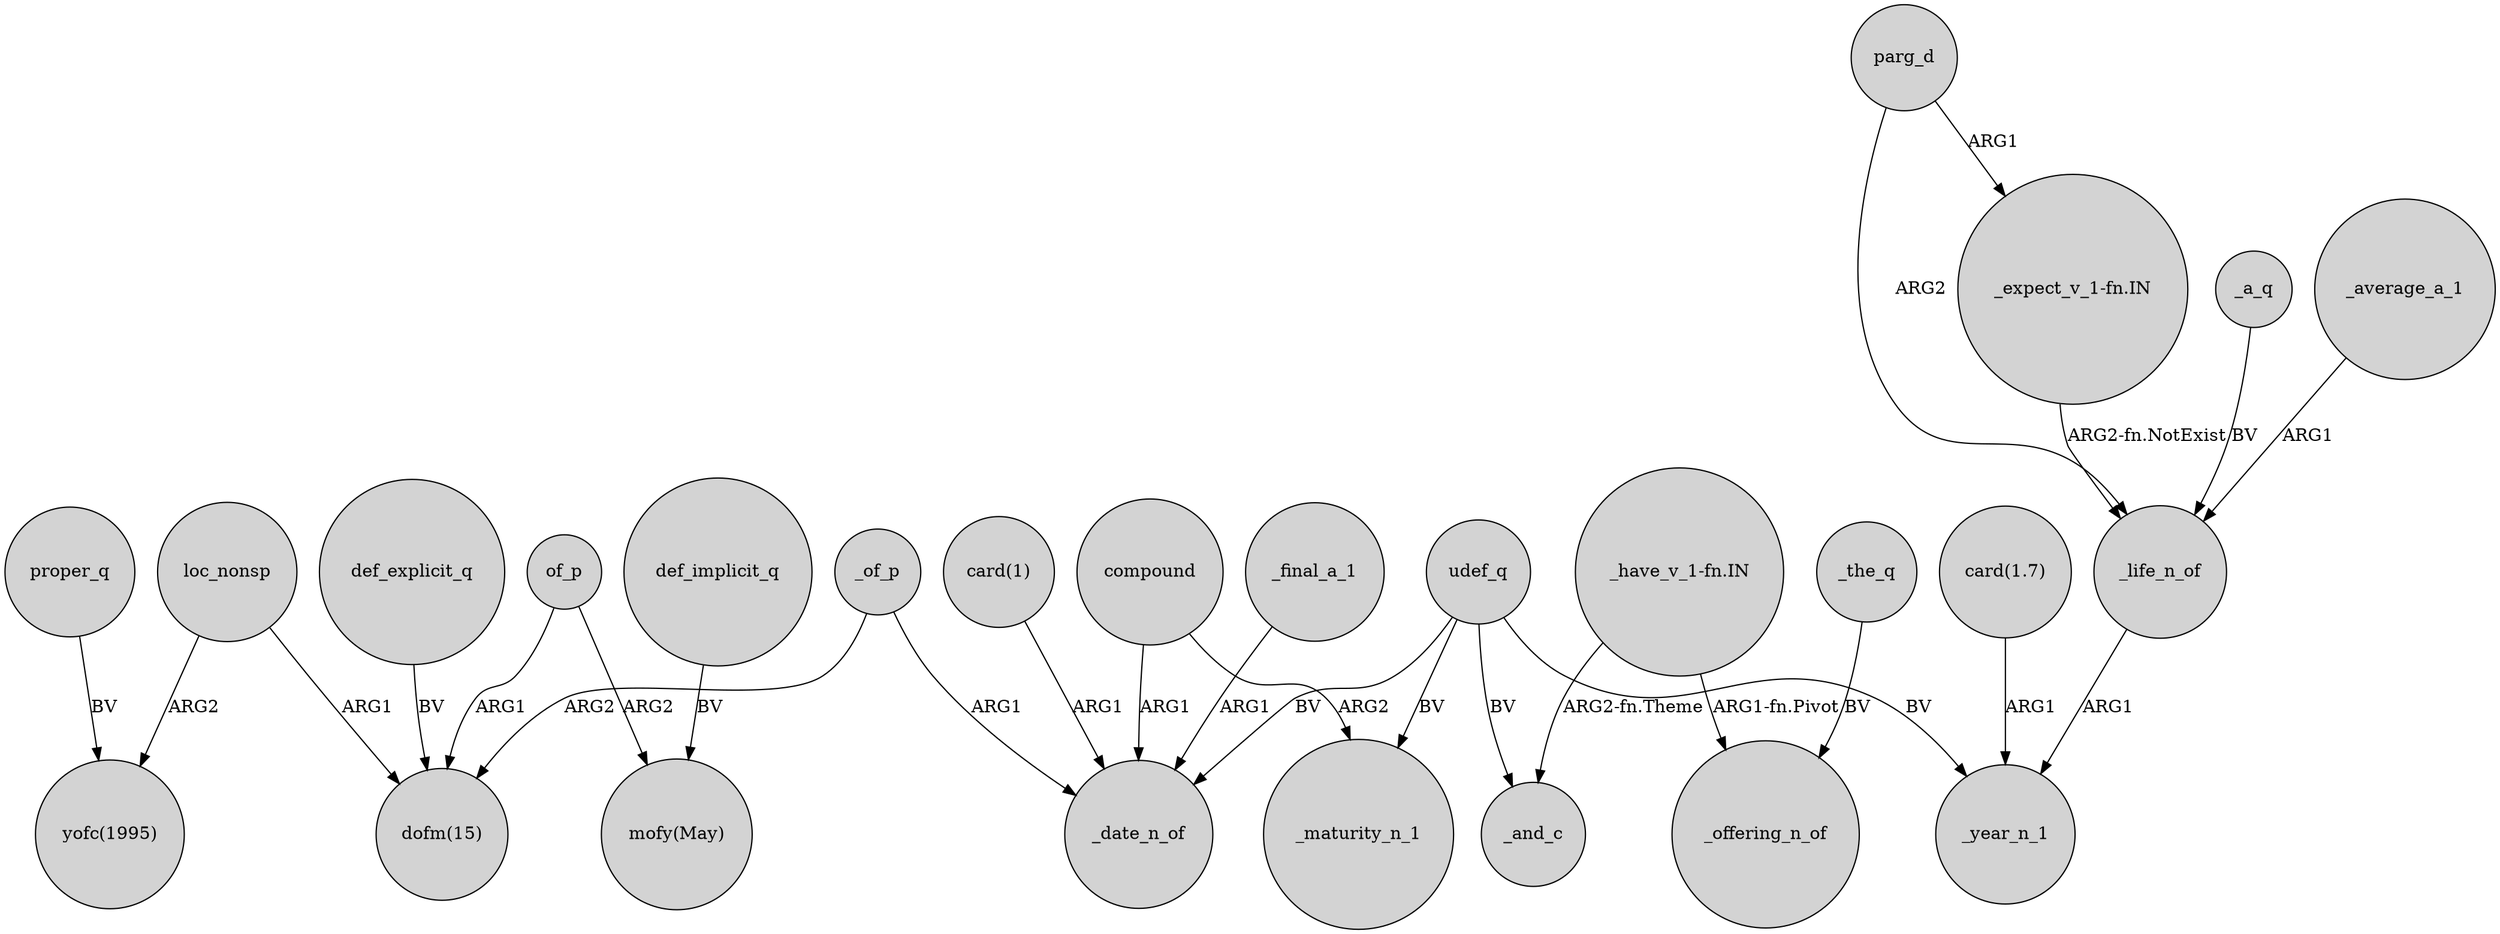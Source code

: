 digraph {
	node [shape=circle style=filled]
	loc_nonsp -> "dofm(15)" [label=ARG1]
	loc_nonsp -> "yofc(1995)" [label=ARG2]
	def_explicit_q -> "dofm(15)" [label=BV]
	def_implicit_q -> "mofy(May)" [label=BV]
	udef_q -> _date_n_of [label=BV]
	"_have_v_1-fn.IN" -> _and_c [label="ARG2-fn.Theme"]
	_of_p -> "dofm(15)" [label=ARG2]
	"card(1.7)" -> _year_n_1 [label=ARG1]
	compound -> _date_n_of [label=ARG1]
	udef_q -> _maturity_n_1 [label=BV]
	"_have_v_1-fn.IN" -> _offering_n_of [label="ARG1-fn.Pivot"]
	_final_a_1 -> _date_n_of [label=ARG1]
	_of_p -> _date_n_of [label=ARG1]
	"card(1)" -> _date_n_of [label=ARG1]
	proper_q -> "yofc(1995)" [label=BV]
	_life_n_of -> _year_n_1 [label=ARG1]
	parg_d -> _life_n_of [label=ARG2]
	parg_d -> "_expect_v_1-fn.IN" [label=ARG1]
	_a_q -> _life_n_of [label=BV]
	of_p -> "mofy(May)" [label=ARG2]
	udef_q -> _year_n_1 [label=BV]
	of_p -> "dofm(15)" [label=ARG1]
	_average_a_1 -> _life_n_of [label=ARG1]
	udef_q -> _and_c [label=BV]
	compound -> _maturity_n_1 [label=ARG2]
	_the_q -> _offering_n_of [label=BV]
	"_expect_v_1-fn.IN" -> _life_n_of [label="ARG2-fn.NotExist"]
}
